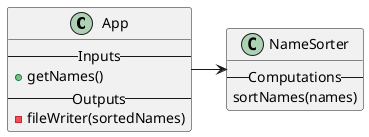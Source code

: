 /*
 *  UCF COP3330 Summer 2021 Assignment 3 Solutions
 *  Copyright 2021 Kevin Schiffli
 */
@startuml
'https://plantuml.com/class-diagram
Class App {
--Inputs--
+getNames()
--Outputs--
-fileWriter(sortedNames)
}

Class NameSorter {
--Computations--
sortNames(names)
}

App -> NameSorter
@enduml